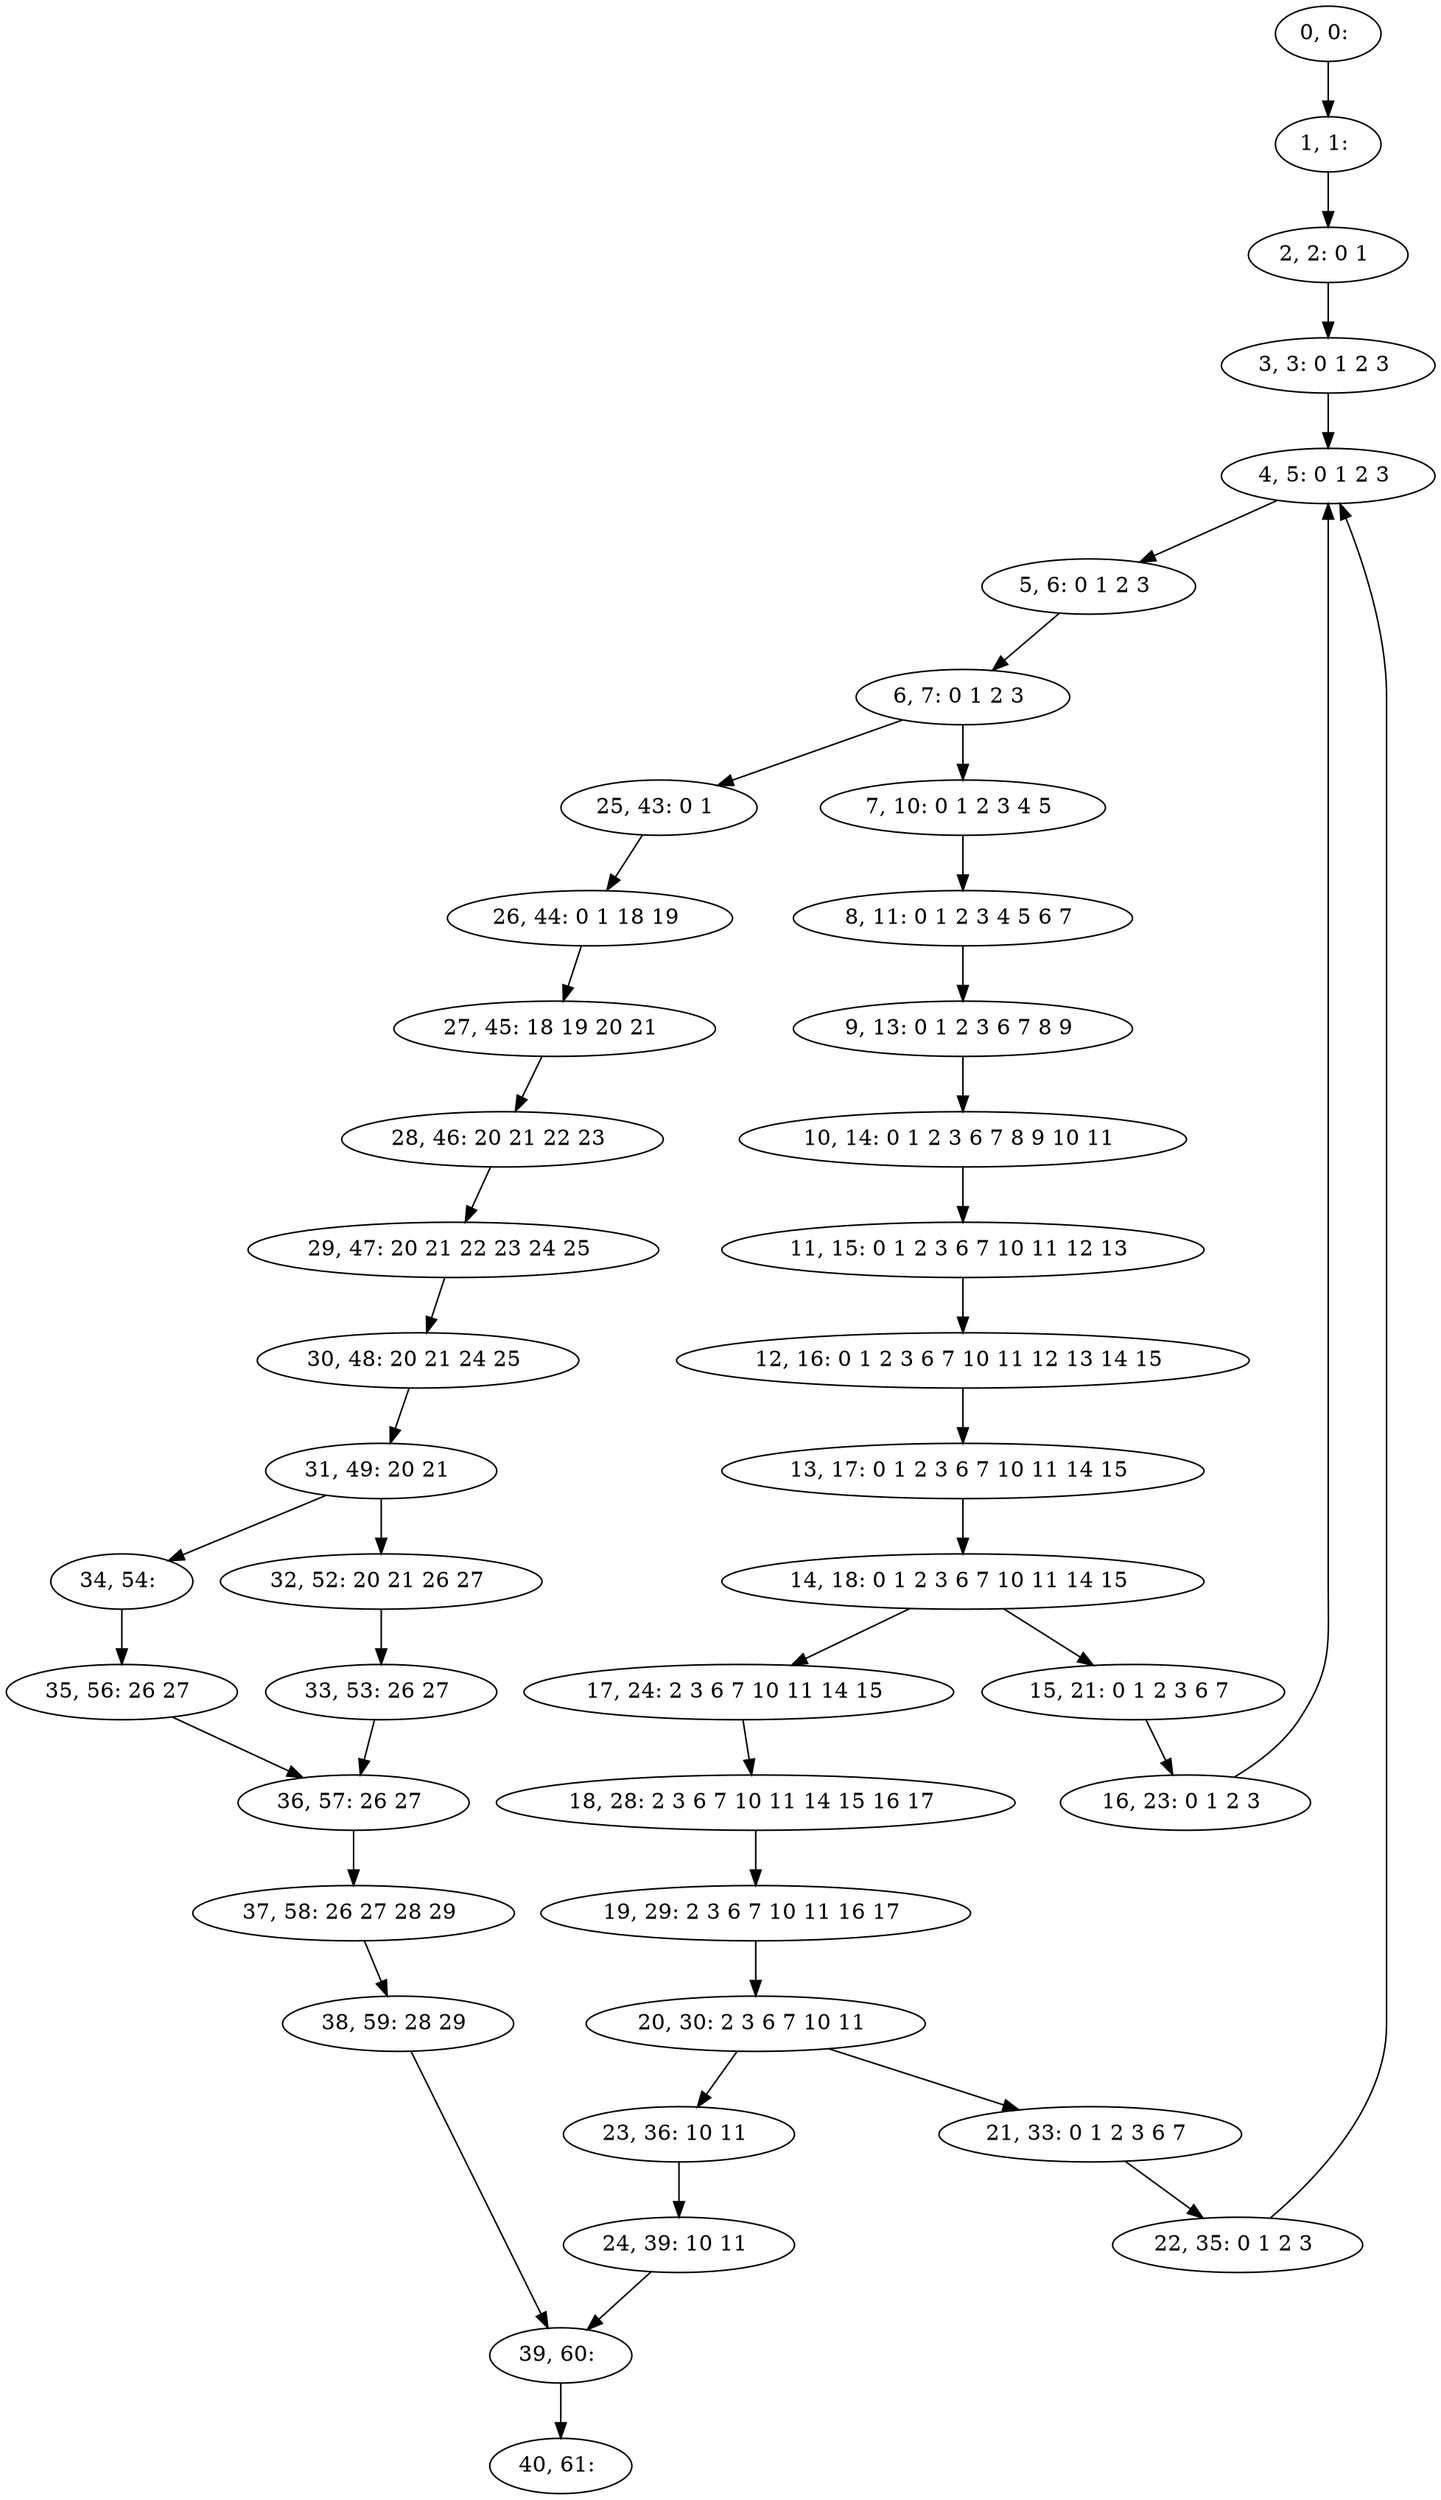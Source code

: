 digraph G {
0[label="0, 0: "];
1[label="1, 1: "];
2[label="2, 2: 0 1 "];
3[label="3, 3: 0 1 2 3 "];
4[label="4, 5: 0 1 2 3 "];
5[label="5, 6: 0 1 2 3 "];
6[label="6, 7: 0 1 2 3 "];
7[label="7, 10: 0 1 2 3 4 5 "];
8[label="8, 11: 0 1 2 3 4 5 6 7 "];
9[label="9, 13: 0 1 2 3 6 7 8 9 "];
10[label="10, 14: 0 1 2 3 6 7 8 9 10 11 "];
11[label="11, 15: 0 1 2 3 6 7 10 11 12 13 "];
12[label="12, 16: 0 1 2 3 6 7 10 11 12 13 14 15 "];
13[label="13, 17: 0 1 2 3 6 7 10 11 14 15 "];
14[label="14, 18: 0 1 2 3 6 7 10 11 14 15 "];
15[label="15, 21: 0 1 2 3 6 7 "];
16[label="16, 23: 0 1 2 3 "];
17[label="17, 24: 2 3 6 7 10 11 14 15 "];
18[label="18, 28: 2 3 6 7 10 11 14 15 16 17 "];
19[label="19, 29: 2 3 6 7 10 11 16 17 "];
20[label="20, 30: 2 3 6 7 10 11 "];
21[label="21, 33: 0 1 2 3 6 7 "];
22[label="22, 35: 0 1 2 3 "];
23[label="23, 36: 10 11 "];
24[label="24, 39: 10 11 "];
25[label="25, 43: 0 1 "];
26[label="26, 44: 0 1 18 19 "];
27[label="27, 45: 18 19 20 21 "];
28[label="28, 46: 20 21 22 23 "];
29[label="29, 47: 20 21 22 23 24 25 "];
30[label="30, 48: 20 21 24 25 "];
31[label="31, 49: 20 21 "];
32[label="32, 52: 20 21 26 27 "];
33[label="33, 53: 26 27 "];
34[label="34, 54: "];
35[label="35, 56: 26 27 "];
36[label="36, 57: 26 27 "];
37[label="37, 58: 26 27 28 29 "];
38[label="38, 59: 28 29 "];
39[label="39, 60: "];
40[label="40, 61: "];
0->1 ;
1->2 ;
2->3 ;
3->4 ;
4->5 ;
5->6 ;
6->7 ;
6->25 ;
7->8 ;
8->9 ;
9->10 ;
10->11 ;
11->12 ;
12->13 ;
13->14 ;
14->15 ;
14->17 ;
15->16 ;
16->4 ;
17->18 ;
18->19 ;
19->20 ;
20->21 ;
20->23 ;
21->22 ;
22->4 ;
23->24 ;
24->39 ;
25->26 ;
26->27 ;
27->28 ;
28->29 ;
29->30 ;
30->31 ;
31->32 ;
31->34 ;
32->33 ;
33->36 ;
34->35 ;
35->36 ;
36->37 ;
37->38 ;
38->39 ;
39->40 ;
}
